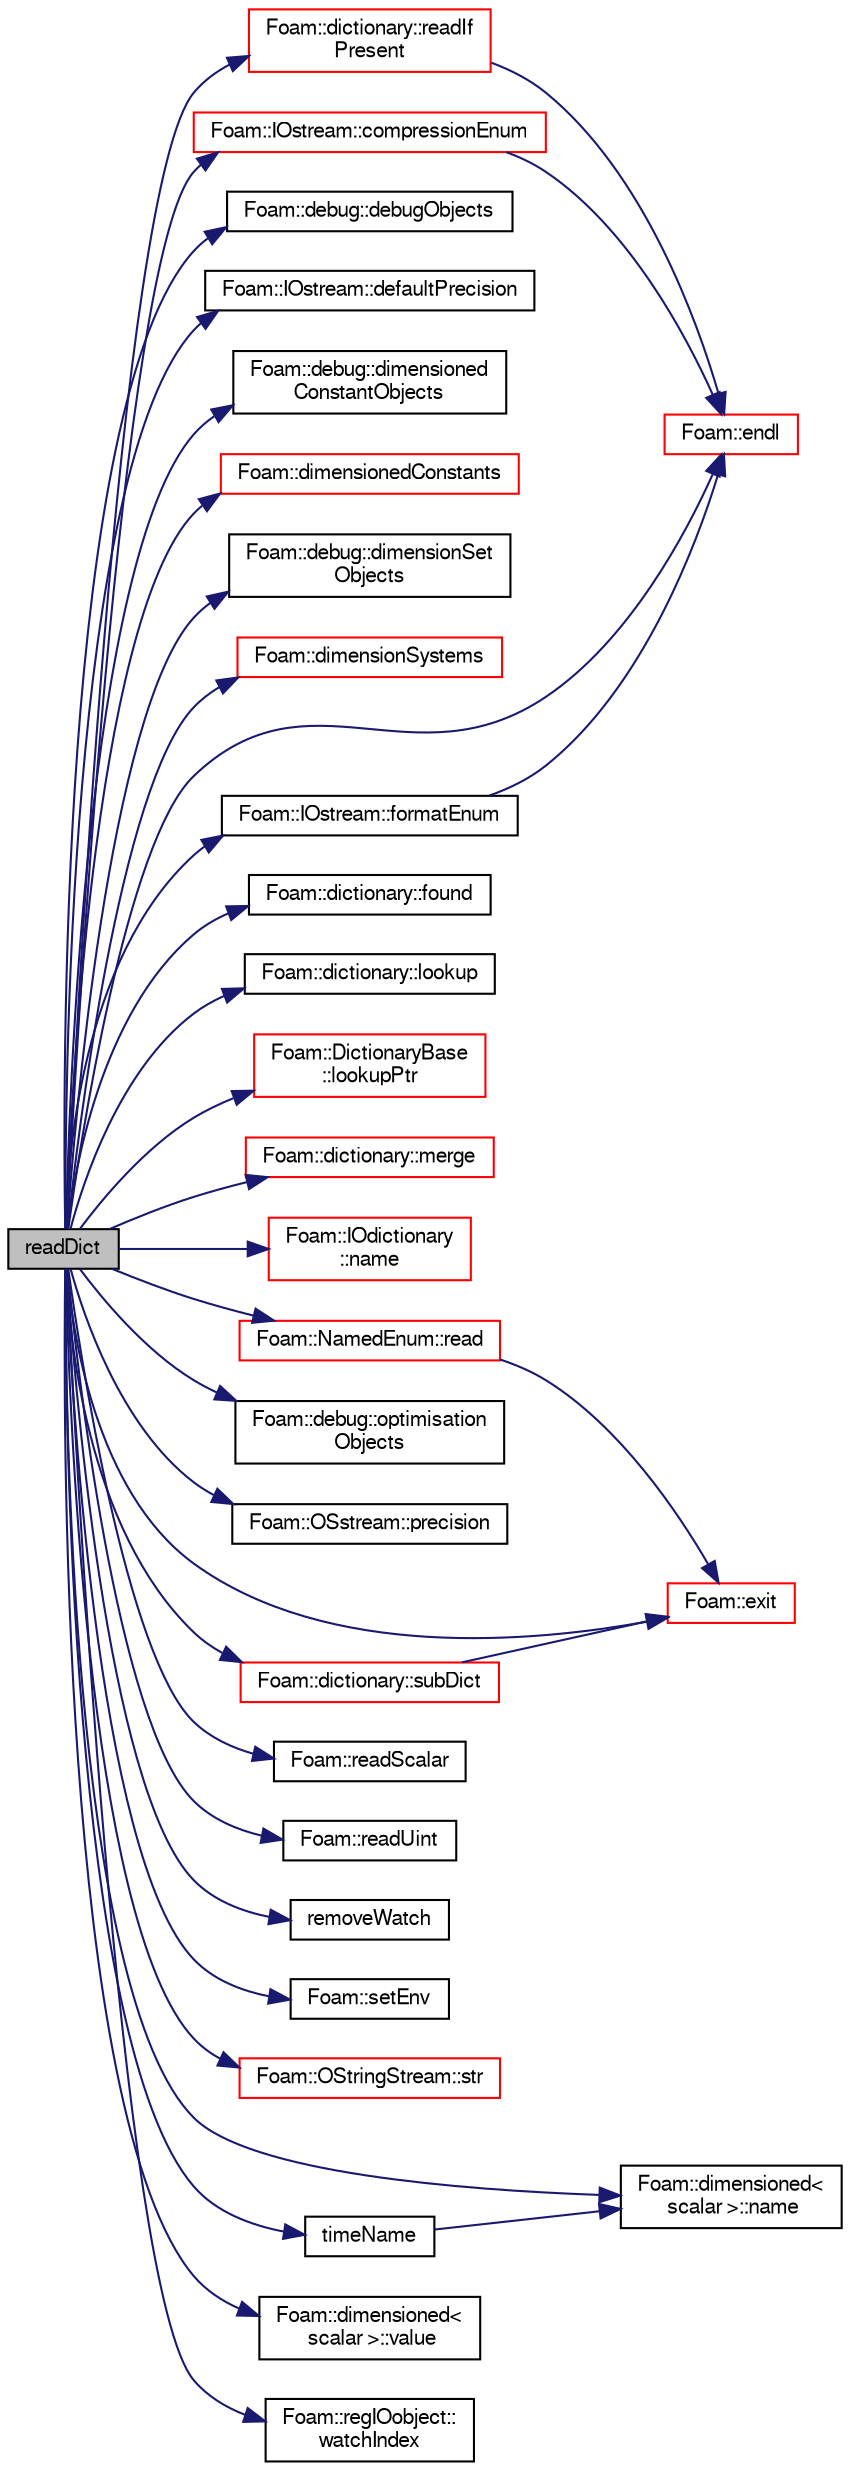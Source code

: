 digraph "readDict"
{
  bgcolor="transparent";
  edge [fontname="FreeSans",fontsize="10",labelfontname="FreeSans",labelfontsize="10"];
  node [fontname="FreeSans",fontsize="10",shape=record];
  rankdir="LR";
  Node1 [label="readDict",height=0.2,width=0.4,color="black", fillcolor="grey75", style="filled" fontcolor="black"];
  Node1 -> Node2 [color="midnightblue",fontsize="10",style="solid",fontname="FreeSans"];
  Node2 [label="Foam::IOstream::compressionEnum",height=0.2,width=0.4,color="red",URL="$a01149.html#af210ddb71f4235fd1d2233e1f7e49bab",tooltip="Return compression of given compression name. "];
  Node2 -> Node3 [color="midnightblue",fontsize="10",style="solid",fontname="FreeSans"];
  Node3 [label="Foam::endl",height=0.2,width=0.4,color="red",URL="$a10237.html#a2db8fe02a0d3909e9351bb4275b23ce4",tooltip="Add newline and flush stream. "];
  Node1 -> Node4 [color="midnightblue",fontsize="10",style="solid",fontname="FreeSans"];
  Node4 [label="Foam::debug::debugObjects",height=0.2,width=0.4,color="black",URL="$a10256.html#ac9e85bdf299b2c8e49d4e83a9515c6fb",tooltip="Get access to registered debug switch objects. "];
  Node1 -> Node5 [color="midnightblue",fontsize="10",style="solid",fontname="FreeSans"];
  Node5 [label="Foam::IOstream::defaultPrecision",height=0.2,width=0.4,color="black",URL="$a01149.html#a90f508fef73438f120430ecacd3a603b",tooltip="Return the default precision. "];
  Node1 -> Node6 [color="midnightblue",fontsize="10",style="solid",fontname="FreeSans"];
  Node6 [label="Foam::debug::dimensioned\lConstantObjects",height=0.2,width=0.4,color="black",URL="$a10256.html#a5a78fd8d00bb67803f002f7bbfdc413b",tooltip="Get access to registered dimensionedConstant switch objects. "];
  Node1 -> Node7 [color="midnightblue",fontsize="10",style="solid",fontname="FreeSans"];
  Node7 [label="Foam::dimensionedConstants",height=0.2,width=0.4,color="red",URL="$a10237.html#ac102b63ae781cfc594a265de42eced84"];
  Node1 -> Node8 [color="midnightblue",fontsize="10",style="solid",fontname="FreeSans"];
  Node8 [label="Foam::debug::dimensionSet\lObjects",height=0.2,width=0.4,color="black",URL="$a10256.html#a439d58aac6829ddec7e162ad6910f42d",tooltip="Get access to registered dimensionSets switch objects. "];
  Node1 -> Node9 [color="midnightblue",fontsize="10",style="solid",fontname="FreeSans"];
  Node9 [label="Foam::dimensionSystems",height=0.2,width=0.4,color="red",URL="$a10237.html#adda21e768924132a24733974cbbdb04a",tooltip="Top level dictionary. "];
  Node1 -> Node3 [color="midnightblue",fontsize="10",style="solid",fontname="FreeSans"];
  Node1 -> Node10 [color="midnightblue",fontsize="10",style="solid",fontname="FreeSans"];
  Node10 [label="Foam::exit",height=0.2,width=0.4,color="red",URL="$a10237.html#a06ca7250d8e89caf05243ec094843642"];
  Node1 -> Node11 [color="midnightblue",fontsize="10",style="solid",fontname="FreeSans"];
  Node11 [label="Foam::IOstream::formatEnum",height=0.2,width=0.4,color="black",URL="$a01149.html#a985ea14965e6cded001a3324f78be783",tooltip="Return stream format of given format name. "];
  Node11 -> Node3 [color="midnightblue",fontsize="10",style="solid",fontname="FreeSans"];
  Node1 -> Node12 [color="midnightblue",fontsize="10",style="solid",fontname="FreeSans"];
  Node12 [label="Foam::dictionary::found",height=0.2,width=0.4,color="black",URL="$a00502.html#ae9d6521e0e8d3956f9b49ddeb44877b8",tooltip="Search dictionary for given keyword. "];
  Node1 -> Node13 [color="midnightblue",fontsize="10",style="solid",fontname="FreeSans"];
  Node13 [label="Foam::dictionary::lookup",height=0.2,width=0.4,color="black",URL="$a00502.html#a8baab402d653d6e789f67c57e23a5b59",tooltip="Find and return an entry data stream. "];
  Node1 -> Node14 [color="midnightblue",fontsize="10",style="solid",fontname="FreeSans"];
  Node14 [label="Foam::DictionaryBase\l::lookupPtr",height=0.2,width=0.4,color="red",URL="$a00503.html#ae30f6a105eb255b4a501298f2114327d",tooltip="Find and return an entry if present, otherwise return NULL. "];
  Node1 -> Node15 [color="midnightblue",fontsize="10",style="solid",fontname="FreeSans"];
  Node15 [label="Foam::dictionary::merge",height=0.2,width=0.4,color="red",URL="$a00502.html#af56b3a0b0e4fe1a730c36904c24bbf25",tooltip="Merge entries from the given dictionary. "];
  Node1 -> Node16 [color="midnightblue",fontsize="10",style="solid",fontname="FreeSans"];
  Node16 [label="Foam::IOdictionary\l::name",height=0.2,width=0.4,color="red",URL="$a01135.html#a6d60057c26042eaf7fa1b3b6fb07b582",tooltip="Name function is needed to disambiguate those inherited. "];
  Node1 -> Node17 [color="midnightblue",fontsize="10",style="solid",fontname="FreeSans"];
  Node17 [label="Foam::dimensioned\<\l scalar \>::name",height=0.2,width=0.4,color="black",URL="$a00510.html#a6d60057c26042eaf7fa1b3b6fb07b582",tooltip="Return const reference to name. "];
  Node1 -> Node18 [color="midnightblue",fontsize="10",style="solid",fontname="FreeSans"];
  Node18 [label="Foam::debug::optimisation\lObjects",height=0.2,width=0.4,color="black",URL="$a10256.html#aaba13b05db0626547ed9290d3e608f83",tooltip="Get access to registered optimisation switch objects. "];
  Node1 -> Node19 [color="midnightblue",fontsize="10",style="solid",fontname="FreeSans"];
  Node19 [label="Foam::OSstream::precision",height=0.2,width=0.4,color="black",URL="$a01686.html#a27f092ced0bab73e8b77a1b633d430d2",tooltip="Get precision of output field. "];
  Node1 -> Node20 [color="midnightblue",fontsize="10",style="solid",fontname="FreeSans"];
  Node20 [label="Foam::NamedEnum::read",height=0.2,width=0.4,color="red",URL="$a01523.html#a255819e1197b63592b6b8dbc6b9585c5",tooltip="Read a word from Istream and return the corresponding. "];
  Node20 -> Node10 [color="midnightblue",fontsize="10",style="solid",fontname="FreeSans"];
  Node1 -> Node21 [color="midnightblue",fontsize="10",style="solid",fontname="FreeSans"];
  Node21 [label="Foam::dictionary::readIf\lPresent",height=0.2,width=0.4,color="red",URL="$a00502.html#ac3502a72e9d1a84f63c4919b78595cd4",tooltip="Find an entry if present, and assign to T. "];
  Node21 -> Node3 [color="midnightblue",fontsize="10",style="solid",fontname="FreeSans"];
  Node1 -> Node22 [color="midnightblue",fontsize="10",style="solid",fontname="FreeSans"];
  Node22 [label="Foam::readScalar",height=0.2,width=0.4,color="black",URL="$a10237.html#a828d57f6d9b9806c086a3f840a147115",tooltip="Read whole of buf as a scalar. Return true if succesful. "];
  Node1 -> Node23 [color="midnightblue",fontsize="10",style="solid",fontname="FreeSans"];
  Node23 [label="Foam::readUint",height=0.2,width=0.4,color="black",URL="$a10237.html#a59b4b861e734a6b003b604049b542118"];
  Node1 -> Node24 [color="midnightblue",fontsize="10",style="solid",fontname="FreeSans"];
  Node24 [label="removeWatch",height=0.2,width=0.4,color="black",URL="$a02535.html#af4d912696a1dafe5d21df1b299cfd0b4",tooltip="Remove watch on a file (using handle) "];
  Node1 -> Node25 [color="midnightblue",fontsize="10",style="solid",fontname="FreeSans"];
  Node25 [label="Foam::setEnv",height=0.2,width=0.4,color="black",URL="$a10237.html#a0cc74ccdbac73015b52fc2886eed0ac2",tooltip="Set an environment variable. "];
  Node1 -> Node26 [color="midnightblue",fontsize="10",style="solid",fontname="FreeSans"];
  Node26 [label="Foam::OStringStream::str",height=0.2,width=0.4,color="red",URL="$a01688.html#a0bd251dfecae718a4c1568eb3d660697",tooltip="Return the string. "];
  Node1 -> Node27 [color="midnightblue",fontsize="10",style="solid",fontname="FreeSans"];
  Node27 [label="Foam::dictionary::subDict",height=0.2,width=0.4,color="red",URL="$a00502.html#a42a549aa3e2c88399585b6462f6dbeb3",tooltip="Find and return a sub-dictionary. "];
  Node27 -> Node10 [color="midnightblue",fontsize="10",style="solid",fontname="FreeSans"];
  Node1 -> Node28 [color="midnightblue",fontsize="10",style="solid",fontname="FreeSans"];
  Node28 [label="timeName",height=0.2,width=0.4,color="black",URL="$a02535.html#a925aaa1856045f34583ad18c62cc13db",tooltip="Return current time name. "];
  Node28 -> Node17 [color="midnightblue",fontsize="10",style="solid",fontname="FreeSans"];
  Node1 -> Node29 [color="midnightblue",fontsize="10",style="solid",fontname="FreeSans"];
  Node29 [label="Foam::dimensioned\<\l scalar \>::value",height=0.2,width=0.4,color="black",URL="$a00510.html#a080d3824651cfcf52f72acceec615aaa",tooltip="Return const reference to value. "];
  Node1 -> Node30 [color="midnightblue",fontsize="10",style="solid",fontname="FreeSans"];
  Node30 [label="Foam::regIOobject::\lwatchIndex",height=0.2,width=0.4,color="black",URL="$a02084.html#a077ee58f2c47562c6c99c1fdb40fa732",tooltip="Return file-monitoring handle. "];
}
